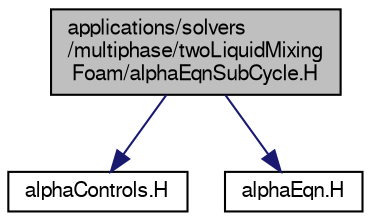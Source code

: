 digraph "applications/solvers/multiphase/twoLiquidMixingFoam/alphaEqnSubCycle.H"
{
  bgcolor="transparent";
  edge [fontname="FreeSans",fontsize="10",labelfontname="FreeSans",labelfontsize="10"];
  node [fontname="FreeSans",fontsize="10",shape=record];
  Node0 [label="applications/solvers\l/multiphase/twoLiquidMixing\lFoam/alphaEqnSubCycle.H",height=0.2,width=0.4,color="black", fillcolor="grey75", style="filled", fontcolor="black"];
  Node0 -> Node1 [color="midnightblue",fontsize="10",style="solid",fontname="FreeSans"];
  Node1 [label="alphaControls.H",height=0.2,width=0.4,color="black",URL="$a01220.html"];
  Node0 -> Node2 [color="midnightblue",fontsize="10",style="solid",fontname="FreeSans"];
  Node2 [label="alphaEqn.H",height=0.2,width=0.4,color="black",URL="$a38573.html"];
}
